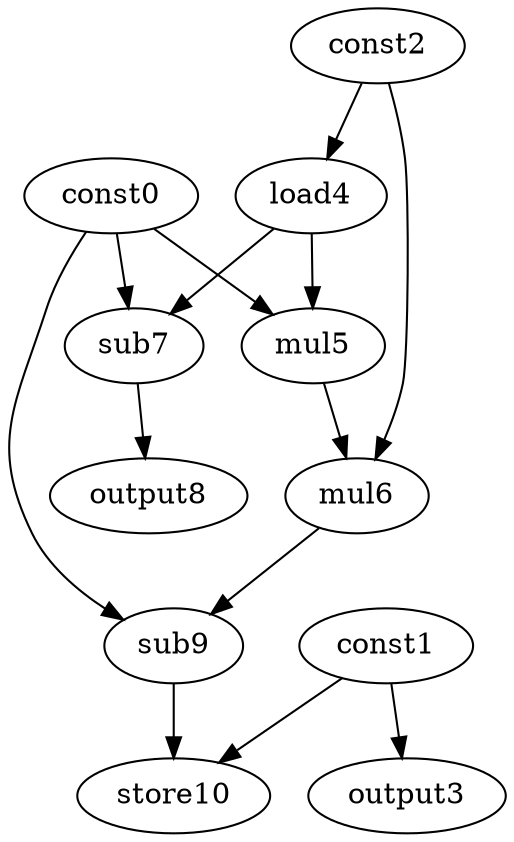 digraph G { 
const0[opcode=const]; 
const1[opcode=const]; 
const2[opcode=const]; 
output3[opcode=output]; 
load4[opcode=load]; 
mul5[opcode=mul]; 
mul6[opcode=mul]; 
sub7[opcode=sub]; 
output8[opcode=output]; 
sub9[opcode=sub]; 
store10[opcode=store]; 
const1->output3[operand=0];
const2->load4[operand=0];
const0->mul5[operand=0];
load4->mul5[operand=1];
const0->sub7[operand=0];
load4->sub7[operand=1];
const2->mul6[operand=0];
mul5->mul6[operand=1];
sub7->output8[operand=0];
const0->sub9[operand=0];
mul6->sub9[operand=1];
sub9->store10[operand=0];
const1->store10[operand=1];
}
